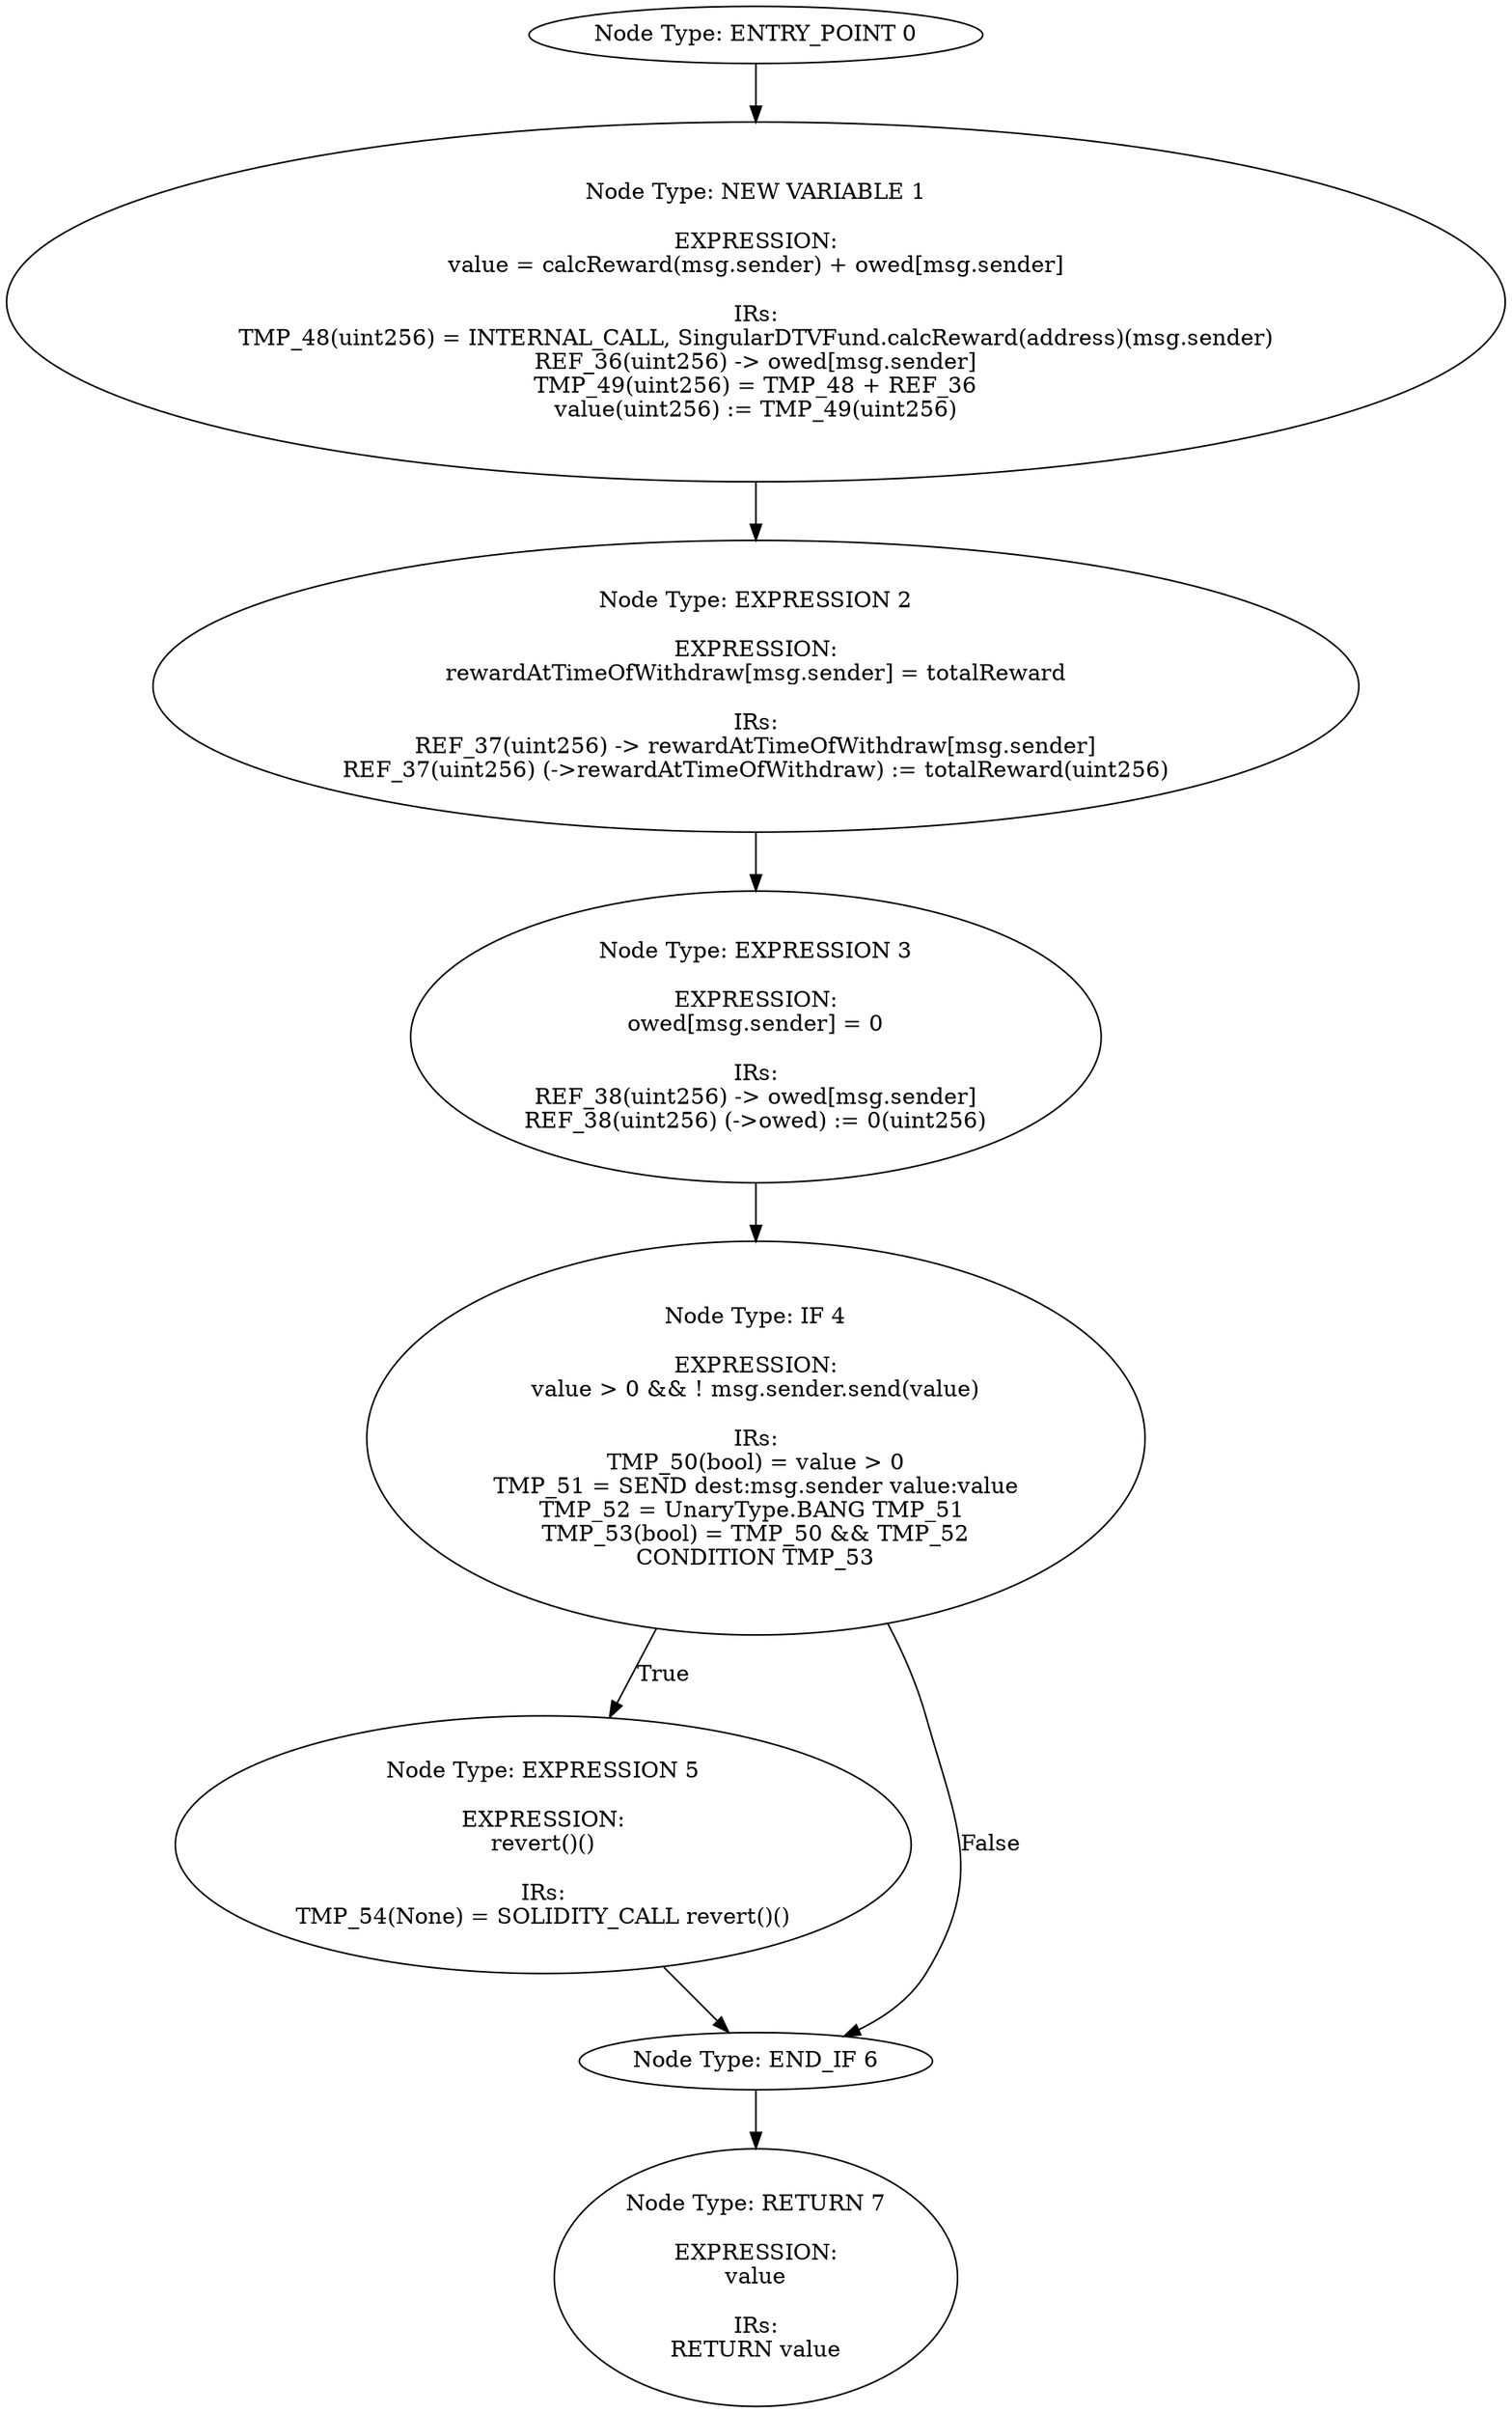 digraph{
0[label="Node Type: ENTRY_POINT 0
"];
0->1;
1[label="Node Type: NEW VARIABLE 1

EXPRESSION:
value = calcReward(msg.sender) + owed[msg.sender]

IRs:
TMP_48(uint256) = INTERNAL_CALL, SingularDTVFund.calcReward(address)(msg.sender)
REF_36(uint256) -> owed[msg.sender]
TMP_49(uint256) = TMP_48 + REF_36
value(uint256) := TMP_49(uint256)"];
1->2;
2[label="Node Type: EXPRESSION 2

EXPRESSION:
rewardAtTimeOfWithdraw[msg.sender] = totalReward

IRs:
REF_37(uint256) -> rewardAtTimeOfWithdraw[msg.sender]
REF_37(uint256) (->rewardAtTimeOfWithdraw) := totalReward(uint256)"];
2->3;
3[label="Node Type: EXPRESSION 3

EXPRESSION:
owed[msg.sender] = 0

IRs:
REF_38(uint256) -> owed[msg.sender]
REF_38(uint256) (->owed) := 0(uint256)"];
3->4;
4[label="Node Type: IF 4

EXPRESSION:
value > 0 && ! msg.sender.send(value)

IRs:
TMP_50(bool) = value > 0
TMP_51 = SEND dest:msg.sender value:value
TMP_52 = UnaryType.BANG TMP_51 
TMP_53(bool) = TMP_50 && TMP_52
CONDITION TMP_53"];
4->5[label="True"];
4->6[label="False"];
5[label="Node Type: EXPRESSION 5

EXPRESSION:
revert()()

IRs:
TMP_54(None) = SOLIDITY_CALL revert()()"];
5->6;
6[label="Node Type: END_IF 6
"];
6->7;
7[label="Node Type: RETURN 7

EXPRESSION:
value

IRs:
RETURN value"];
}
